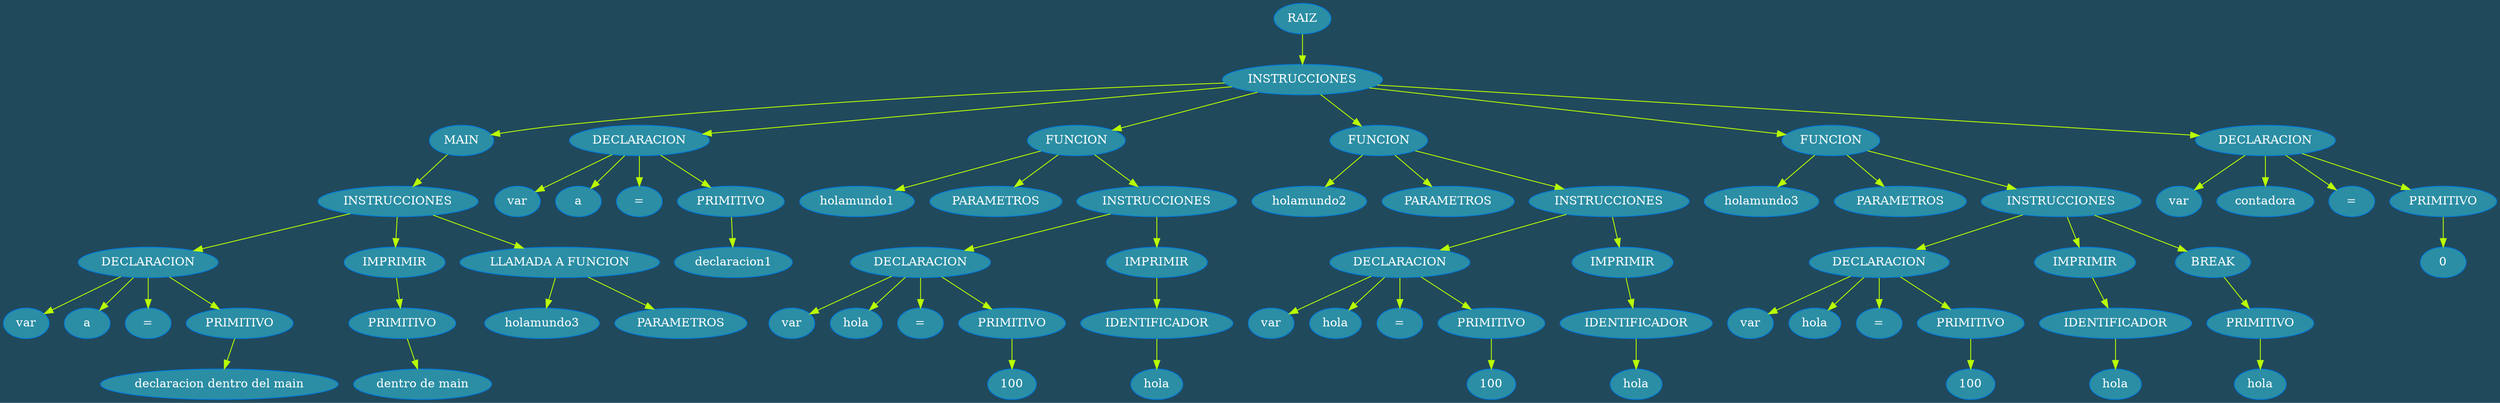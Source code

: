 digraph {
bgcolor="#21495c ";
 edge[color ="#b9ff00"];
node[style="filled" fillcolor="#2b8ea4 " fontcolor="white" color ="#007add"]n0[label="RAIZ"];
n1[label="INSTRUCCIONES"];
n0->n1;
n2[label="MAIN"];
n1->n2;
n3[label="INSTRUCCIONES"];
n2->n3;
n4[label="DECLARACION"];
n3->n4;
n5[label="var"];
n4->n5;
n6[label="a"];
n4->n6;
n7[label="="];
n4->n7;
n8[label="PRIMITIVO"];
n4->n8;
n9[label="declaracion dentro del main"];
n8->n9;
n10[label="IMPRIMIR"];
n3->n10;
n11[label="PRIMITIVO"];
n10->n11;
n12[label="dentro de main"];
n11->n12;
n13[label="LLAMADA A FUNCION"];
n3->n13;
n14[label="holamundo3"];
n13->n14;
n15[label="PARAMETROS"];
n13->n15;
n16[label="DECLARACION"];
n1->n16;
n17[label="var"];
n16->n17;
n18[label="a"];
n16->n18;
n19[label="="];
n16->n19;
n20[label="PRIMITIVO"];
n16->n20;
n21[label="declaracion1"];
n20->n21;
n22[label="FUNCION"];
n1->n22;
n23[label="holamundo1"];
n22->n23;
n24[label="PARAMETROS"];
n22->n24;
n25[label="INSTRUCCIONES"];
n22->n25;
n26[label="DECLARACION"];
n25->n26;
n27[label="var"];
n26->n27;
n28[label="hola"];
n26->n28;
n29[label="="];
n26->n29;
n30[label="PRIMITIVO"];
n26->n30;
n31[label="100"];
n30->n31;
n32[label="IMPRIMIR"];
n25->n32;
n33[label="IDENTIFICADOR"];
n32->n33;
n34[label="hola"];
n33->n34;
n35[label="FUNCION"];
n1->n35;
n36[label="holamundo2"];
n35->n36;
n37[label="PARAMETROS"];
n35->n37;
n38[label="INSTRUCCIONES"];
n35->n38;
n39[label="DECLARACION"];
n38->n39;
n40[label="var"];
n39->n40;
n41[label="hola"];
n39->n41;
n42[label="="];
n39->n42;
n43[label="PRIMITIVO"];
n39->n43;
n44[label="100"];
n43->n44;
n45[label="IMPRIMIR"];
n38->n45;
n46[label="IDENTIFICADOR"];
n45->n46;
n47[label="hola"];
n46->n47;
n48[label="FUNCION"];
n1->n48;
n49[label="holamundo3"];
n48->n49;
n50[label="PARAMETROS"];
n48->n50;
n51[label="INSTRUCCIONES"];
n48->n51;
n52[label="DECLARACION"];
n51->n52;
n53[label="var"];
n52->n53;
n54[label="hola"];
n52->n54;
n55[label="="];
n52->n55;
n56[label="PRIMITIVO"];
n52->n56;
n57[label="100"];
n56->n57;
n58[label="IMPRIMIR"];
n51->n58;
n59[label="IDENTIFICADOR"];
n58->n59;
n60[label="hola"];
n59->n60;
n61[label="BREAK"];
n51->n61;
n62[label="PRIMITIVO"];
n61->n62;
n63[label="hola"];
n62->n63;
n64[label="DECLARACION"];
n1->n64;
n65[label="var"];
n64->n65;
n66[label="contadora"];
n64->n66;
n67[label="="];
n64->n67;
n68[label="PRIMITIVO"];
n64->n68;
n69[label="0"];
n68->n69;
}